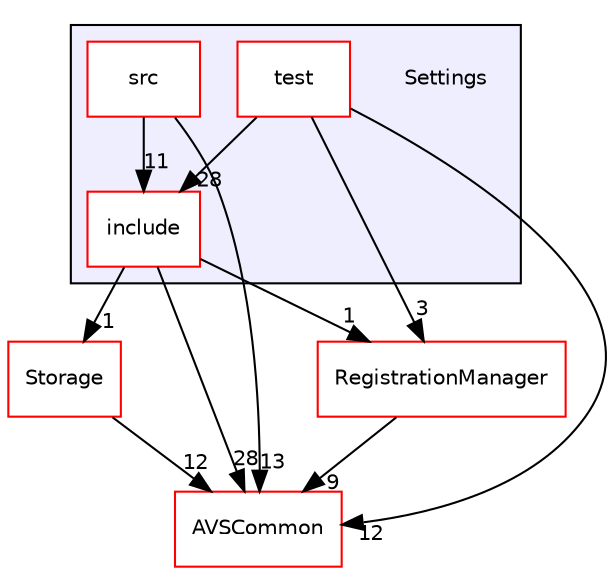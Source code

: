 digraph "/home/ANT.AMAZON.COM/womw/workplace/1.19_release/doxy/avs-device-sdk/Settings" {
  compound=true
  node [ fontsize="10", fontname="Helvetica"];
  edge [ labelfontsize="10", labelfontname="Helvetica"];
  subgraph clusterdir_8ae0dd75af039a94f4269584fb8eef13 {
    graph [ bgcolor="#eeeeff", pencolor="black", label="" URL="dir_8ae0dd75af039a94f4269584fb8eef13.html"];
    dir_8ae0dd75af039a94f4269584fb8eef13 [shape=plaintext label="Settings"];
    dir_432cbbb5245314b613ff1e5a0d6316fd [shape=box label="include" color="red" fillcolor="white" style="filled" URL="dir_432cbbb5245314b613ff1e5a0d6316fd.html"];
    dir_c49c26511ee82c0add2fa791a3e96bc7 [shape=box label="src" color="red" fillcolor="white" style="filled" URL="dir_c49c26511ee82c0add2fa791a3e96bc7.html"];
    dir_99d77744d65312941b5eb82009999c89 [shape=box label="test" color="red" fillcolor="white" style="filled" URL="dir_99d77744d65312941b5eb82009999c89.html"];
  }
  dir_d29c5f5a2915d6c5388c9daae4f109c7 [shape=box label="Storage" fillcolor="white" style="filled" color="red" URL="dir_d29c5f5a2915d6c5388c9daae4f109c7.html"];
  dir_13e65effb2bde530b17b3d5eefcd0266 [shape=box label="AVSCommon" fillcolor="white" style="filled" color="red" URL="dir_13e65effb2bde530b17b3d5eefcd0266.html"];
  dir_b14333b5607b47fe7356eaa790107bd3 [shape=box label="RegistrationManager" fillcolor="white" style="filled" color="red" URL="dir_b14333b5607b47fe7356eaa790107bd3.html"];
  dir_99d77744d65312941b5eb82009999c89->dir_13e65effb2bde530b17b3d5eefcd0266 [headlabel="12", labeldistance=1.5 headhref="dir_000383_000017.html"];
  dir_99d77744d65312941b5eb82009999c89->dir_432cbbb5245314b613ff1e5a0d6316fd [headlabel="28", labeldistance=1.5 headhref="dir_000383_000376.html"];
  dir_99d77744d65312941b5eb82009999c89->dir_b14333b5607b47fe7356eaa790107bd3 [headlabel="3", labeldistance=1.5 headhref="dir_000383_000361.html"];
  dir_c49c26511ee82c0add2fa791a3e96bc7->dir_13e65effb2bde530b17b3d5eefcd0266 [headlabel="13", labeldistance=1.5 headhref="dir_000380_000017.html"];
  dir_c49c26511ee82c0add2fa791a3e96bc7->dir_432cbbb5245314b613ff1e5a0d6316fd [headlabel="11", labeldistance=1.5 headhref="dir_000380_000376.html"];
  dir_d29c5f5a2915d6c5388c9daae4f109c7->dir_13e65effb2bde530b17b3d5eefcd0266 [headlabel="12", labeldistance=1.5 headhref="dir_000394_000017.html"];
  dir_432cbbb5245314b613ff1e5a0d6316fd->dir_d29c5f5a2915d6c5388c9daae4f109c7 [headlabel="1", labeldistance=1.5 headhref="dir_000376_000394.html"];
  dir_432cbbb5245314b613ff1e5a0d6316fd->dir_13e65effb2bde530b17b3d5eefcd0266 [headlabel="28", labeldistance=1.5 headhref="dir_000376_000017.html"];
  dir_432cbbb5245314b613ff1e5a0d6316fd->dir_b14333b5607b47fe7356eaa790107bd3 [headlabel="1", labeldistance=1.5 headhref="dir_000376_000361.html"];
  dir_b14333b5607b47fe7356eaa790107bd3->dir_13e65effb2bde530b17b3d5eefcd0266 [headlabel="9", labeldistance=1.5 headhref="dir_000361_000017.html"];
}
